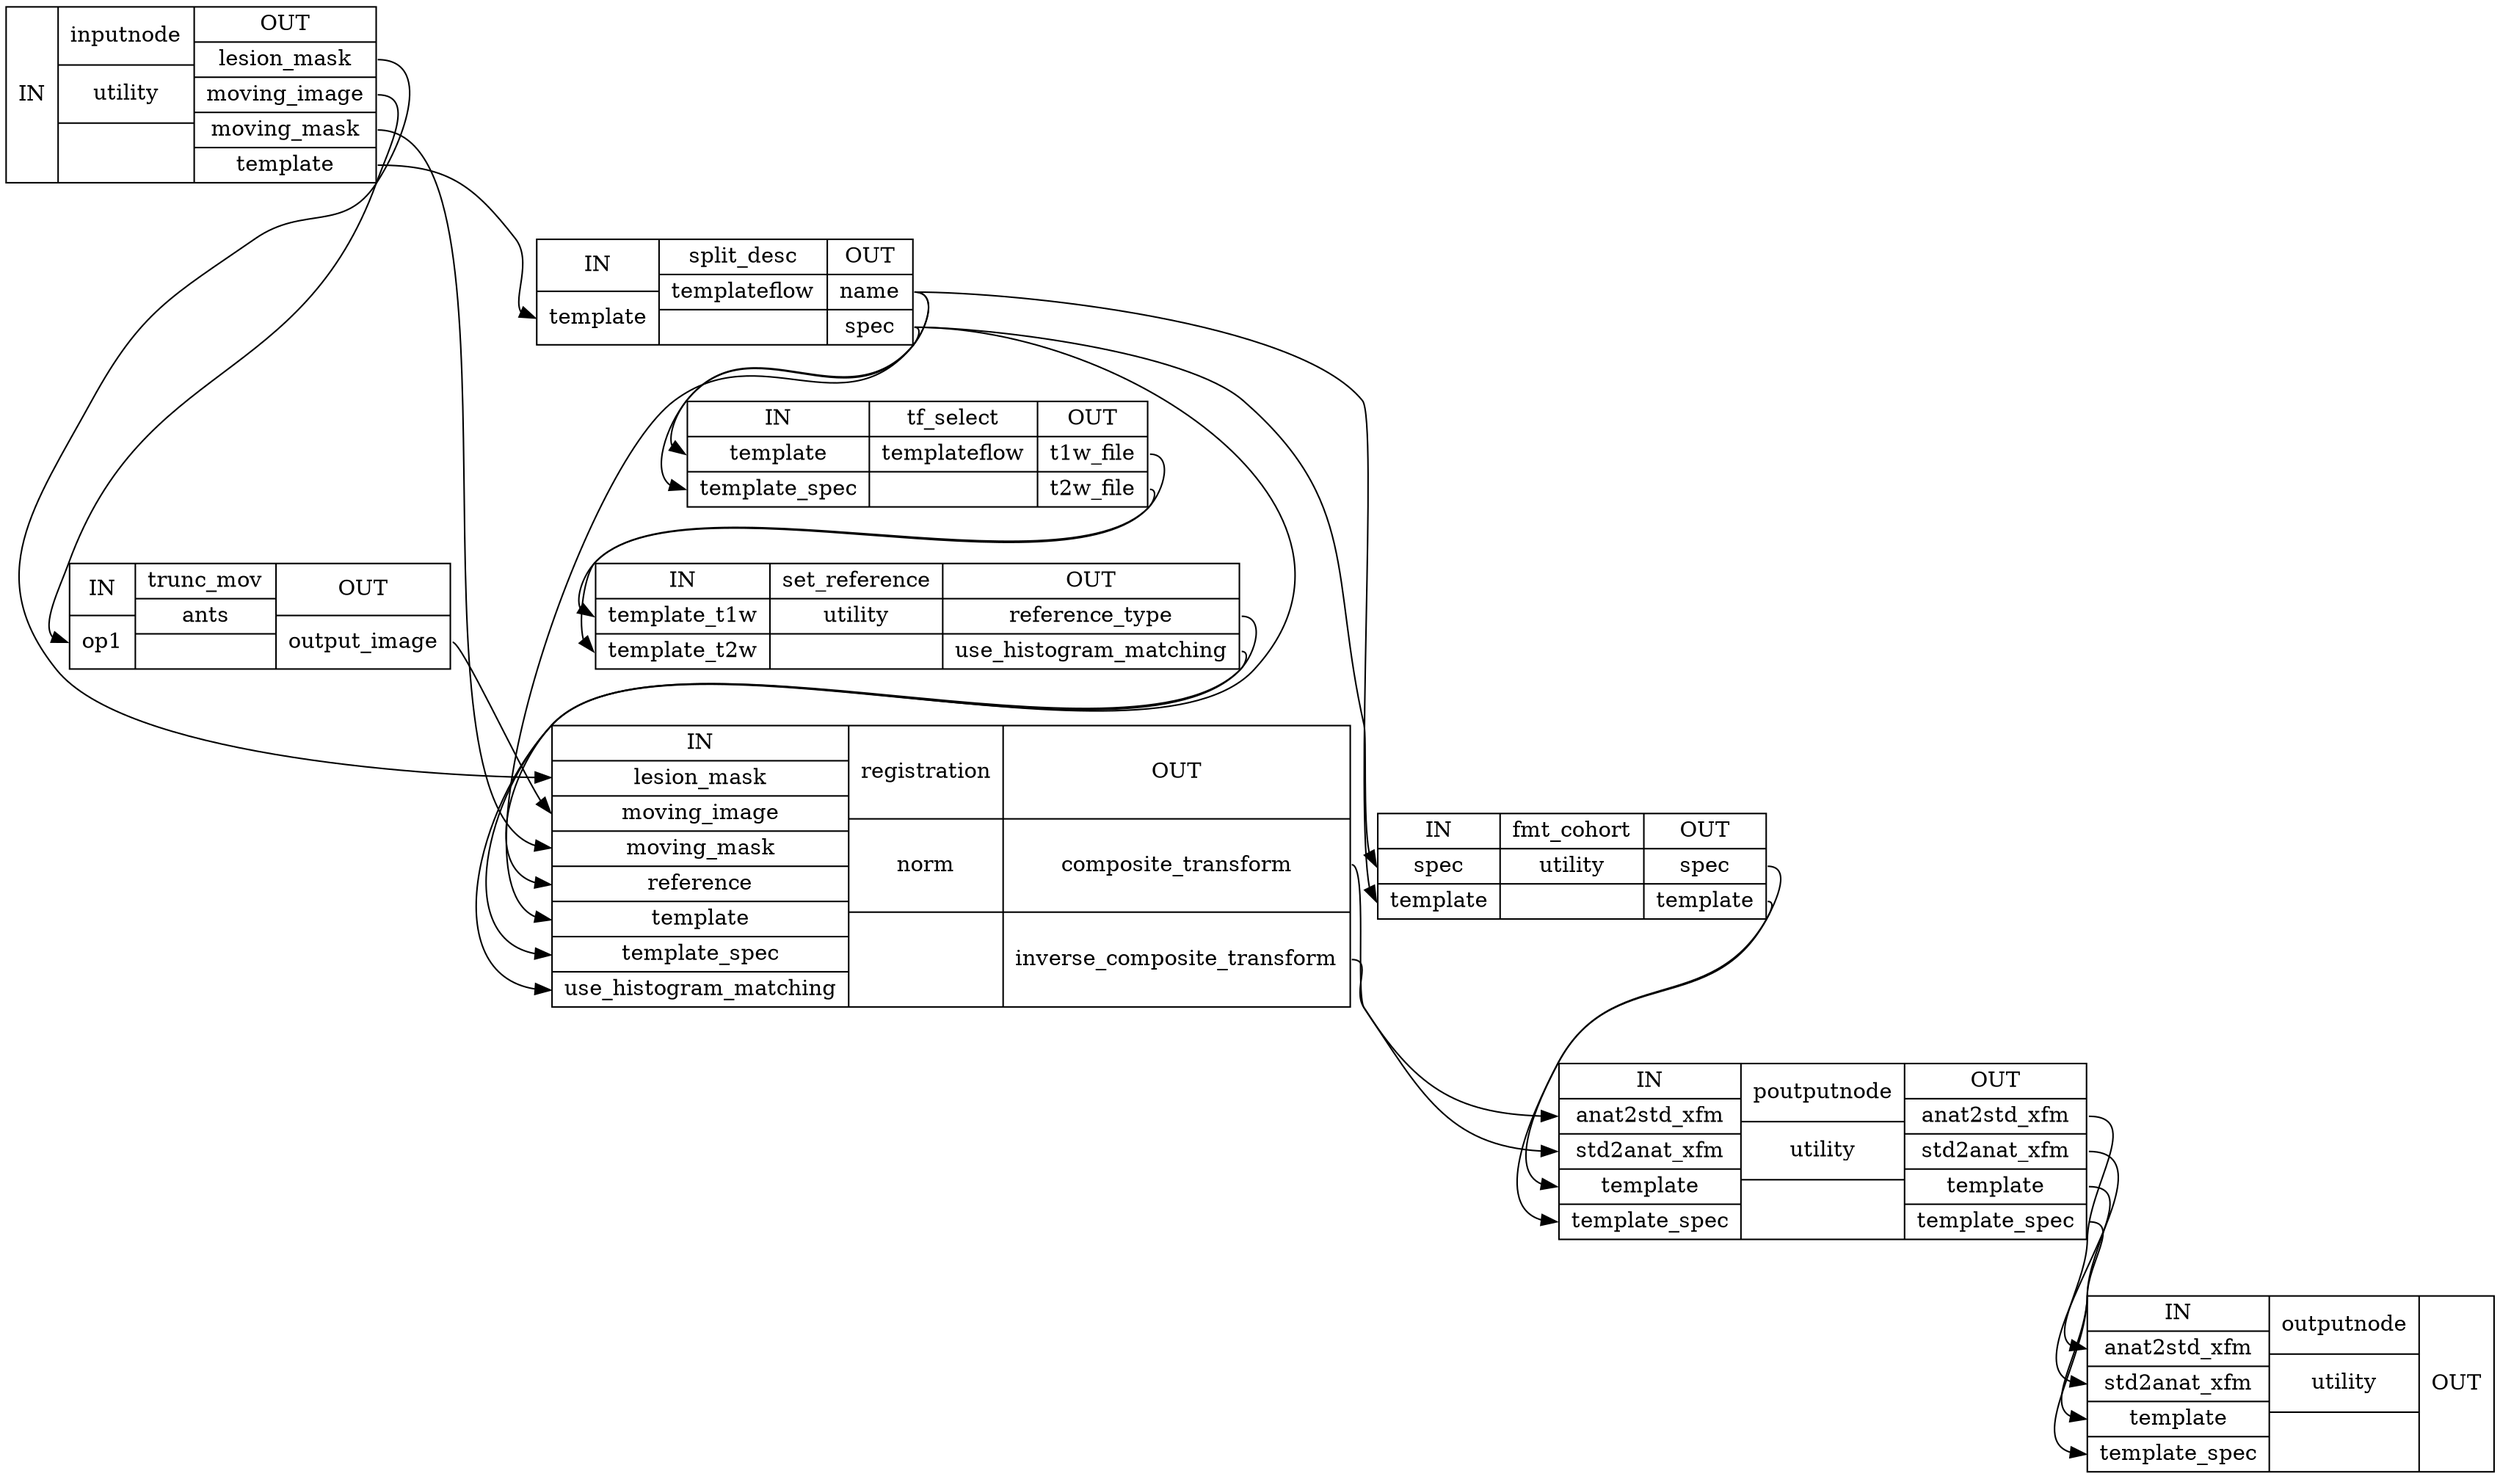 digraph structs {
node [shape=record];
register_template_wfinputnode [label="{IN}|{ inputnode | utility |  }|{OUT|<outlesionmask> lesion_mask|<outmovingimage> moving_image|<outmovingmask> moving_mask|<outtemplate> template}"];
register_template_wfsplit_desc [label="{IN|<intemplate> template}|{ split_desc | templateflow |  }|{OUT|<outname> name|<outspec> spec}"];
register_template_wftrunc_mov [label="{IN|<inop1> op1}|{ trunc_mov | ants |  }|{OUT|<outoutputimage> output_image}"];
register_template_wftf_select [label="{IN|<intemplate> template|<intemplatespec> template_spec}|{ tf_select | templateflow |  }|{OUT|<outt1wfile> t1w_file|<outt2wfile> t2w_file}"];
register_template_wffmt_cohort [label="{IN|<inspec> spec|<intemplate> template}|{ fmt_cohort | utility |  }|{OUT|<outspec> spec|<outtemplate> template}"];
register_template_wfset_reference [label="{IN|<intemplatet1w> template_t1w|<intemplatet2w> template_t2w}|{ set_reference | utility |  }|{OUT|<outreferencetype> reference_type|<outusehistogrammatching> use_histogram_matching}"];
register_template_wfregistration [label="{IN|<inlesionmask> lesion_mask|<inmovingimage> moving_image|<inmovingmask> moving_mask|<inreference> reference|<intemplate> template|<intemplatespec> template_spec|<inusehistogrammatching> use_histogram_matching}|{ registration | norm |  }|{OUT|<outcompositetransform> composite_transform|<outinversecompositetransform> inverse_composite_transform}"];
register_template_wfpoutputnode [label="{IN|<inanat2stdxfm> anat2std_xfm|<instd2anatxfm> std2anat_xfm|<intemplate> template|<intemplatespec> template_spec}|{ poutputnode | utility |  }|{OUT|<outanat2stdxfm> anat2std_xfm|<outstd2anatxfm> std2anat_xfm|<outtemplate> template|<outtemplatespec> template_spec}"];
register_template_wfoutputnode [label="{IN|<inanat2stdxfm> anat2std_xfm|<instd2anatxfm> std2anat_xfm|<intemplate> template|<intemplatespec> template_spec}|{ outputnode | utility |  }|{OUT}"];
register_template_wffmt_cohort:outspec:e -> register_template_wfpoutputnode:intemplatespec:w;
register_template_wffmt_cohort:outtemplate:e -> register_template_wfpoutputnode:intemplate:w;
register_template_wfinputnode:outlesionmask:e -> register_template_wfregistration:inlesionmask:w;
register_template_wfinputnode:outmovingimage:e -> register_template_wftrunc_mov:inop1:w;
register_template_wfinputnode:outmovingmask:e -> register_template_wfregistration:inmovingmask:w;
register_template_wfinputnode:outtemplate:e -> register_template_wfsplit_desc:intemplate:w;
register_template_wfpoutputnode:outanat2stdxfm:e -> register_template_wfoutputnode:inanat2stdxfm:w;
register_template_wfpoutputnode:outstd2anatxfm:e -> register_template_wfoutputnode:instd2anatxfm:w;
register_template_wfpoutputnode:outtemplate:e -> register_template_wfoutputnode:intemplate:w;
register_template_wfpoutputnode:outtemplatespec:e -> register_template_wfoutputnode:intemplatespec:w;
register_template_wfregistration:outcompositetransform:e -> register_template_wfpoutputnode:inanat2stdxfm:w;
register_template_wfregistration:outinversecompositetransform:e -> register_template_wfpoutputnode:instd2anatxfm:w;
register_template_wfset_reference:outreferencetype:e -> register_template_wfregistration:inreference:w;
register_template_wfset_reference:outusehistogrammatching:e -> register_template_wfregistration:inusehistogrammatching:w;
register_template_wfsplit_desc:outname:e -> register_template_wffmt_cohort:intemplate:w;
register_template_wfsplit_desc:outname:e -> register_template_wfregistration:intemplate:w;
register_template_wfsplit_desc:outname:e -> register_template_wftf_select:intemplate:w;
register_template_wfsplit_desc:outspec:e -> register_template_wffmt_cohort:inspec:w;
register_template_wfsplit_desc:outspec:e -> register_template_wfregistration:intemplatespec:w;
register_template_wfsplit_desc:outspec:e -> register_template_wftf_select:intemplatespec:w;
register_template_wftf_select:outt1wfile:e -> register_template_wfset_reference:intemplatet1w:w;
register_template_wftf_select:outt2wfile:e -> register_template_wfset_reference:intemplatet2w:w;
register_template_wftrunc_mov:outoutputimage:e -> register_template_wfregistration:inmovingimage:w;
}
